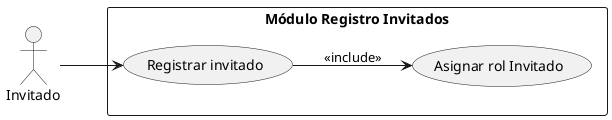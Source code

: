 @startuml UC10b_RegistrarInvitado
left to right direction
actor Invitado

rectangle "Módulo Registro Invitados" {
  usecase UC10b as "Registrar invitado"
  usecase UC10h as "Asignar rol Invitado"

  UC10b --> UC10h : <<include>>
}

Invitado --> UC10b


@enduml
